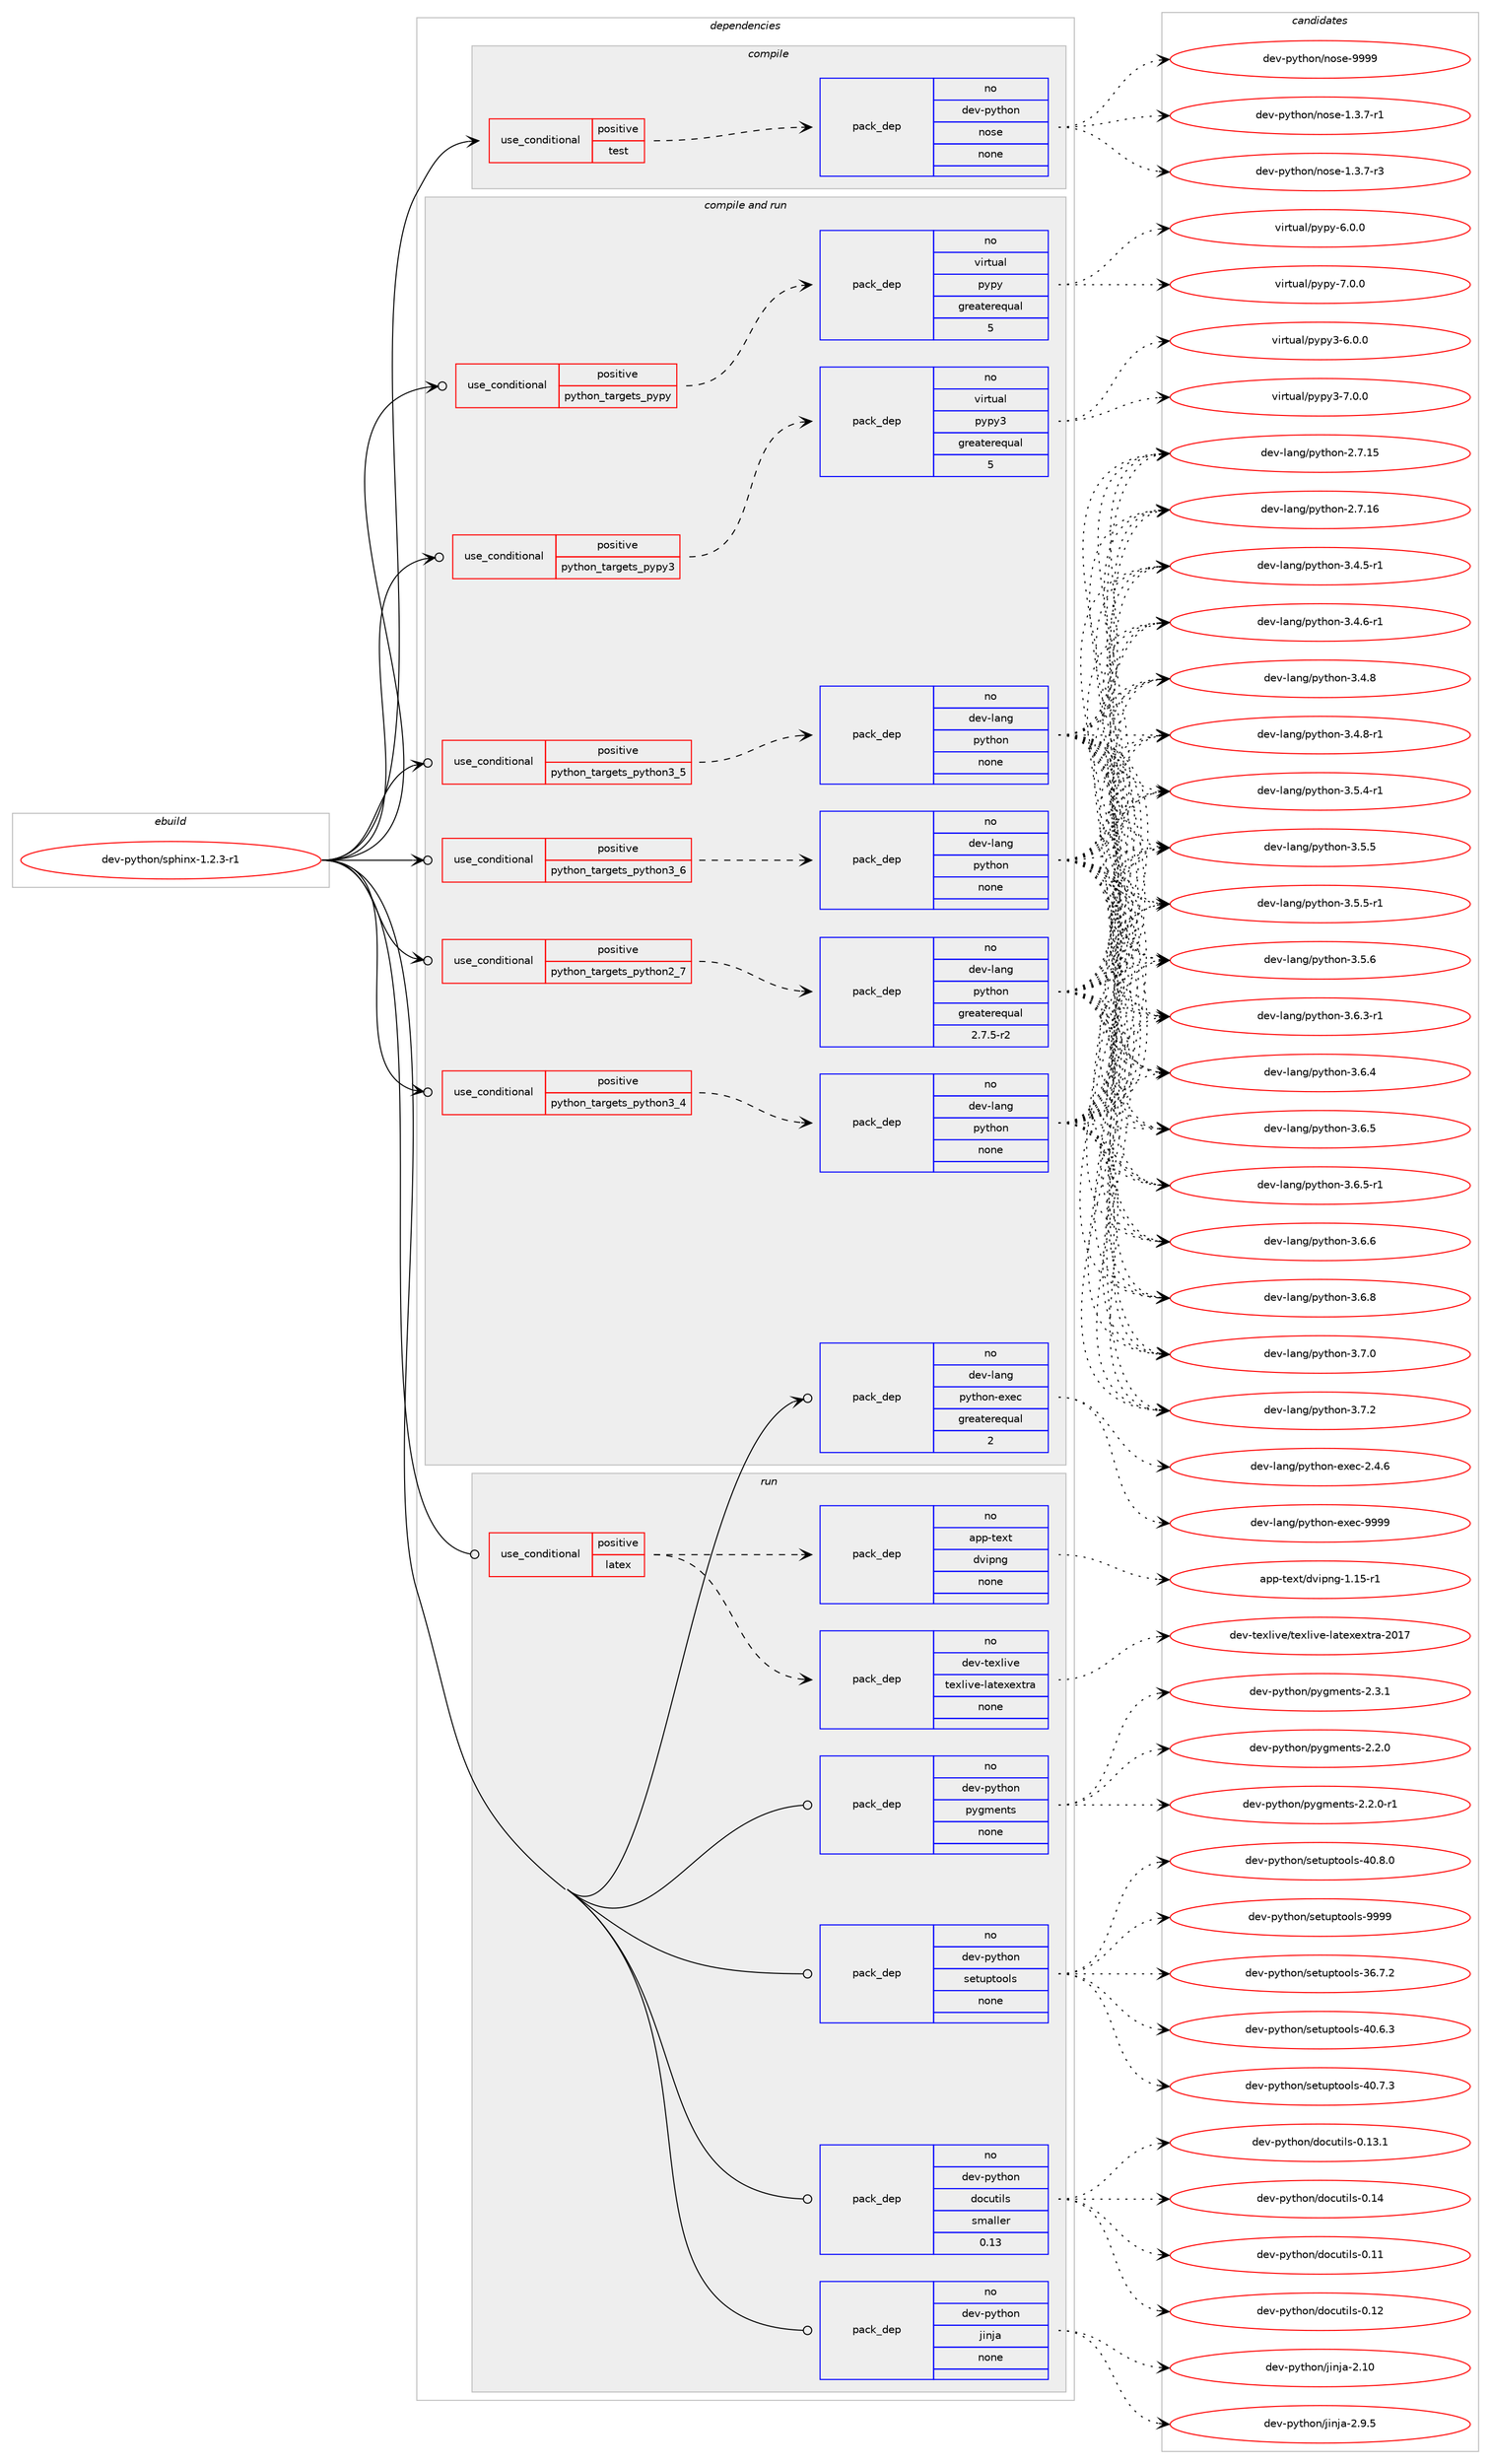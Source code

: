 digraph prolog {

# *************
# Graph options
# *************

newrank=true;
concentrate=true;
compound=true;
graph [rankdir=LR,fontname=Helvetica,fontsize=10,ranksep=1.5];#, ranksep=2.5, nodesep=0.2];
edge  [arrowhead=vee];
node  [fontname=Helvetica,fontsize=10];

# **********
# The ebuild
# **********

subgraph cluster_leftcol {
color=gray;
rank=same;
label=<<i>ebuild</i>>;
id [label="dev-python/sphinx-1.2.3-r1", color=red, width=4, href="../dev-python/sphinx-1.2.3-r1.svg"];
}

# ****************
# The dependencies
# ****************

subgraph cluster_midcol {
color=gray;
label=<<i>dependencies</i>>;
subgraph cluster_compile {
fillcolor="#eeeeee";
style=filled;
label=<<i>compile</i>>;
subgraph cond384847 {
dependency1441856 [label=<<TABLE BORDER="0" CELLBORDER="1" CELLSPACING="0" CELLPADDING="4"><TR><TD ROWSPAN="3" CELLPADDING="10">use_conditional</TD></TR><TR><TD>positive</TD></TR><TR><TD>test</TD></TR></TABLE>>, shape=none, color=red];
subgraph pack1033647 {
dependency1441857 [label=<<TABLE BORDER="0" CELLBORDER="1" CELLSPACING="0" CELLPADDING="4" WIDTH="220"><TR><TD ROWSPAN="6" CELLPADDING="30">pack_dep</TD></TR><TR><TD WIDTH="110">no</TD></TR><TR><TD>dev-python</TD></TR><TR><TD>nose</TD></TR><TR><TD>none</TD></TR><TR><TD></TD></TR></TABLE>>, shape=none, color=blue];
}
dependency1441856:e -> dependency1441857:w [weight=20,style="dashed",arrowhead="vee"];
}
id:e -> dependency1441856:w [weight=20,style="solid",arrowhead="vee"];
}
subgraph cluster_compileandrun {
fillcolor="#eeeeee";
style=filled;
label=<<i>compile and run</i>>;
subgraph cond384848 {
dependency1441858 [label=<<TABLE BORDER="0" CELLBORDER="1" CELLSPACING="0" CELLPADDING="4"><TR><TD ROWSPAN="3" CELLPADDING="10">use_conditional</TD></TR><TR><TD>positive</TD></TR><TR><TD>python_targets_pypy</TD></TR></TABLE>>, shape=none, color=red];
subgraph pack1033648 {
dependency1441859 [label=<<TABLE BORDER="0" CELLBORDER="1" CELLSPACING="0" CELLPADDING="4" WIDTH="220"><TR><TD ROWSPAN="6" CELLPADDING="30">pack_dep</TD></TR><TR><TD WIDTH="110">no</TD></TR><TR><TD>virtual</TD></TR><TR><TD>pypy</TD></TR><TR><TD>greaterequal</TD></TR><TR><TD>5</TD></TR></TABLE>>, shape=none, color=blue];
}
dependency1441858:e -> dependency1441859:w [weight=20,style="dashed",arrowhead="vee"];
}
id:e -> dependency1441858:w [weight=20,style="solid",arrowhead="odotvee"];
subgraph cond384849 {
dependency1441860 [label=<<TABLE BORDER="0" CELLBORDER="1" CELLSPACING="0" CELLPADDING="4"><TR><TD ROWSPAN="3" CELLPADDING="10">use_conditional</TD></TR><TR><TD>positive</TD></TR><TR><TD>python_targets_pypy3</TD></TR></TABLE>>, shape=none, color=red];
subgraph pack1033649 {
dependency1441861 [label=<<TABLE BORDER="0" CELLBORDER="1" CELLSPACING="0" CELLPADDING="4" WIDTH="220"><TR><TD ROWSPAN="6" CELLPADDING="30">pack_dep</TD></TR><TR><TD WIDTH="110">no</TD></TR><TR><TD>virtual</TD></TR><TR><TD>pypy3</TD></TR><TR><TD>greaterequal</TD></TR><TR><TD>5</TD></TR></TABLE>>, shape=none, color=blue];
}
dependency1441860:e -> dependency1441861:w [weight=20,style="dashed",arrowhead="vee"];
}
id:e -> dependency1441860:w [weight=20,style="solid",arrowhead="odotvee"];
subgraph cond384850 {
dependency1441862 [label=<<TABLE BORDER="0" CELLBORDER="1" CELLSPACING="0" CELLPADDING="4"><TR><TD ROWSPAN="3" CELLPADDING="10">use_conditional</TD></TR><TR><TD>positive</TD></TR><TR><TD>python_targets_python2_7</TD></TR></TABLE>>, shape=none, color=red];
subgraph pack1033650 {
dependency1441863 [label=<<TABLE BORDER="0" CELLBORDER="1" CELLSPACING="0" CELLPADDING="4" WIDTH="220"><TR><TD ROWSPAN="6" CELLPADDING="30">pack_dep</TD></TR><TR><TD WIDTH="110">no</TD></TR><TR><TD>dev-lang</TD></TR><TR><TD>python</TD></TR><TR><TD>greaterequal</TD></TR><TR><TD>2.7.5-r2</TD></TR></TABLE>>, shape=none, color=blue];
}
dependency1441862:e -> dependency1441863:w [weight=20,style="dashed",arrowhead="vee"];
}
id:e -> dependency1441862:w [weight=20,style="solid",arrowhead="odotvee"];
subgraph cond384851 {
dependency1441864 [label=<<TABLE BORDER="0" CELLBORDER="1" CELLSPACING="0" CELLPADDING="4"><TR><TD ROWSPAN="3" CELLPADDING="10">use_conditional</TD></TR><TR><TD>positive</TD></TR><TR><TD>python_targets_python3_4</TD></TR></TABLE>>, shape=none, color=red];
subgraph pack1033651 {
dependency1441865 [label=<<TABLE BORDER="0" CELLBORDER="1" CELLSPACING="0" CELLPADDING="4" WIDTH="220"><TR><TD ROWSPAN="6" CELLPADDING="30">pack_dep</TD></TR><TR><TD WIDTH="110">no</TD></TR><TR><TD>dev-lang</TD></TR><TR><TD>python</TD></TR><TR><TD>none</TD></TR><TR><TD></TD></TR></TABLE>>, shape=none, color=blue];
}
dependency1441864:e -> dependency1441865:w [weight=20,style="dashed",arrowhead="vee"];
}
id:e -> dependency1441864:w [weight=20,style="solid",arrowhead="odotvee"];
subgraph cond384852 {
dependency1441866 [label=<<TABLE BORDER="0" CELLBORDER="1" CELLSPACING="0" CELLPADDING="4"><TR><TD ROWSPAN="3" CELLPADDING="10">use_conditional</TD></TR><TR><TD>positive</TD></TR><TR><TD>python_targets_python3_5</TD></TR></TABLE>>, shape=none, color=red];
subgraph pack1033652 {
dependency1441867 [label=<<TABLE BORDER="0" CELLBORDER="1" CELLSPACING="0" CELLPADDING="4" WIDTH="220"><TR><TD ROWSPAN="6" CELLPADDING="30">pack_dep</TD></TR><TR><TD WIDTH="110">no</TD></TR><TR><TD>dev-lang</TD></TR><TR><TD>python</TD></TR><TR><TD>none</TD></TR><TR><TD></TD></TR></TABLE>>, shape=none, color=blue];
}
dependency1441866:e -> dependency1441867:w [weight=20,style="dashed",arrowhead="vee"];
}
id:e -> dependency1441866:w [weight=20,style="solid",arrowhead="odotvee"];
subgraph cond384853 {
dependency1441868 [label=<<TABLE BORDER="0" CELLBORDER="1" CELLSPACING="0" CELLPADDING="4"><TR><TD ROWSPAN="3" CELLPADDING="10">use_conditional</TD></TR><TR><TD>positive</TD></TR><TR><TD>python_targets_python3_6</TD></TR></TABLE>>, shape=none, color=red];
subgraph pack1033653 {
dependency1441869 [label=<<TABLE BORDER="0" CELLBORDER="1" CELLSPACING="0" CELLPADDING="4" WIDTH="220"><TR><TD ROWSPAN="6" CELLPADDING="30">pack_dep</TD></TR><TR><TD WIDTH="110">no</TD></TR><TR><TD>dev-lang</TD></TR><TR><TD>python</TD></TR><TR><TD>none</TD></TR><TR><TD></TD></TR></TABLE>>, shape=none, color=blue];
}
dependency1441868:e -> dependency1441869:w [weight=20,style="dashed",arrowhead="vee"];
}
id:e -> dependency1441868:w [weight=20,style="solid",arrowhead="odotvee"];
subgraph pack1033654 {
dependency1441870 [label=<<TABLE BORDER="0" CELLBORDER="1" CELLSPACING="0" CELLPADDING="4" WIDTH="220"><TR><TD ROWSPAN="6" CELLPADDING="30">pack_dep</TD></TR><TR><TD WIDTH="110">no</TD></TR><TR><TD>dev-lang</TD></TR><TR><TD>python-exec</TD></TR><TR><TD>greaterequal</TD></TR><TR><TD>2</TD></TR></TABLE>>, shape=none, color=blue];
}
id:e -> dependency1441870:w [weight=20,style="solid",arrowhead="odotvee"];
}
subgraph cluster_run {
fillcolor="#eeeeee";
style=filled;
label=<<i>run</i>>;
subgraph cond384854 {
dependency1441871 [label=<<TABLE BORDER="0" CELLBORDER="1" CELLSPACING="0" CELLPADDING="4"><TR><TD ROWSPAN="3" CELLPADDING="10">use_conditional</TD></TR><TR><TD>positive</TD></TR><TR><TD>latex</TD></TR></TABLE>>, shape=none, color=red];
subgraph pack1033655 {
dependency1441872 [label=<<TABLE BORDER="0" CELLBORDER="1" CELLSPACING="0" CELLPADDING="4" WIDTH="220"><TR><TD ROWSPAN="6" CELLPADDING="30">pack_dep</TD></TR><TR><TD WIDTH="110">no</TD></TR><TR><TD>dev-texlive</TD></TR><TR><TD>texlive-latexextra</TD></TR><TR><TD>none</TD></TR><TR><TD></TD></TR></TABLE>>, shape=none, color=blue];
}
dependency1441871:e -> dependency1441872:w [weight=20,style="dashed",arrowhead="vee"];
subgraph pack1033656 {
dependency1441873 [label=<<TABLE BORDER="0" CELLBORDER="1" CELLSPACING="0" CELLPADDING="4" WIDTH="220"><TR><TD ROWSPAN="6" CELLPADDING="30">pack_dep</TD></TR><TR><TD WIDTH="110">no</TD></TR><TR><TD>app-text</TD></TR><TR><TD>dvipng</TD></TR><TR><TD>none</TD></TR><TR><TD></TD></TR></TABLE>>, shape=none, color=blue];
}
dependency1441871:e -> dependency1441873:w [weight=20,style="dashed",arrowhead="vee"];
}
id:e -> dependency1441871:w [weight=20,style="solid",arrowhead="odot"];
subgraph pack1033657 {
dependency1441874 [label=<<TABLE BORDER="0" CELLBORDER="1" CELLSPACING="0" CELLPADDING="4" WIDTH="220"><TR><TD ROWSPAN="6" CELLPADDING="30">pack_dep</TD></TR><TR><TD WIDTH="110">no</TD></TR><TR><TD>dev-python</TD></TR><TR><TD>docutils</TD></TR><TR><TD>smaller</TD></TR><TR><TD>0.13</TD></TR></TABLE>>, shape=none, color=blue];
}
id:e -> dependency1441874:w [weight=20,style="solid",arrowhead="odot"];
subgraph pack1033658 {
dependency1441875 [label=<<TABLE BORDER="0" CELLBORDER="1" CELLSPACING="0" CELLPADDING="4" WIDTH="220"><TR><TD ROWSPAN="6" CELLPADDING="30">pack_dep</TD></TR><TR><TD WIDTH="110">no</TD></TR><TR><TD>dev-python</TD></TR><TR><TD>jinja</TD></TR><TR><TD>none</TD></TR><TR><TD></TD></TR></TABLE>>, shape=none, color=blue];
}
id:e -> dependency1441875:w [weight=20,style="solid",arrowhead="odot"];
subgraph pack1033659 {
dependency1441876 [label=<<TABLE BORDER="0" CELLBORDER="1" CELLSPACING="0" CELLPADDING="4" WIDTH="220"><TR><TD ROWSPAN="6" CELLPADDING="30">pack_dep</TD></TR><TR><TD WIDTH="110">no</TD></TR><TR><TD>dev-python</TD></TR><TR><TD>pygments</TD></TR><TR><TD>none</TD></TR><TR><TD></TD></TR></TABLE>>, shape=none, color=blue];
}
id:e -> dependency1441876:w [weight=20,style="solid",arrowhead="odot"];
subgraph pack1033660 {
dependency1441877 [label=<<TABLE BORDER="0" CELLBORDER="1" CELLSPACING="0" CELLPADDING="4" WIDTH="220"><TR><TD ROWSPAN="6" CELLPADDING="30">pack_dep</TD></TR><TR><TD WIDTH="110">no</TD></TR><TR><TD>dev-python</TD></TR><TR><TD>setuptools</TD></TR><TR><TD>none</TD></TR><TR><TD></TD></TR></TABLE>>, shape=none, color=blue];
}
id:e -> dependency1441877:w [weight=20,style="solid",arrowhead="odot"];
}
}

# **************
# The candidates
# **************

subgraph cluster_choices {
rank=same;
color=gray;
label=<<i>candidates</i>>;

subgraph choice1033647 {
color=black;
nodesep=1;
choice10010111845112121116104111110471101111151014549465146554511449 [label="dev-python/nose-1.3.7-r1", color=red, width=4,href="../dev-python/nose-1.3.7-r1.svg"];
choice10010111845112121116104111110471101111151014549465146554511451 [label="dev-python/nose-1.3.7-r3", color=red, width=4,href="../dev-python/nose-1.3.7-r3.svg"];
choice10010111845112121116104111110471101111151014557575757 [label="dev-python/nose-9999", color=red, width=4,href="../dev-python/nose-9999.svg"];
dependency1441857:e -> choice10010111845112121116104111110471101111151014549465146554511449:w [style=dotted,weight="100"];
dependency1441857:e -> choice10010111845112121116104111110471101111151014549465146554511451:w [style=dotted,weight="100"];
dependency1441857:e -> choice10010111845112121116104111110471101111151014557575757:w [style=dotted,weight="100"];
}
subgraph choice1033648 {
color=black;
nodesep=1;
choice1181051141161179710847112121112121455446484648 [label="virtual/pypy-6.0.0", color=red, width=4,href="../virtual/pypy-6.0.0.svg"];
choice1181051141161179710847112121112121455546484648 [label="virtual/pypy-7.0.0", color=red, width=4,href="../virtual/pypy-7.0.0.svg"];
dependency1441859:e -> choice1181051141161179710847112121112121455446484648:w [style=dotted,weight="100"];
dependency1441859:e -> choice1181051141161179710847112121112121455546484648:w [style=dotted,weight="100"];
}
subgraph choice1033649 {
color=black;
nodesep=1;
choice118105114116117971084711212111212151455446484648 [label="virtual/pypy3-6.0.0", color=red, width=4,href="../virtual/pypy3-6.0.0.svg"];
choice118105114116117971084711212111212151455546484648 [label="virtual/pypy3-7.0.0", color=red, width=4,href="../virtual/pypy3-7.0.0.svg"];
dependency1441861:e -> choice118105114116117971084711212111212151455446484648:w [style=dotted,weight="100"];
dependency1441861:e -> choice118105114116117971084711212111212151455546484648:w [style=dotted,weight="100"];
}
subgraph choice1033650 {
color=black;
nodesep=1;
choice10010111845108971101034711212111610411111045504655464953 [label="dev-lang/python-2.7.15", color=red, width=4,href="../dev-lang/python-2.7.15.svg"];
choice10010111845108971101034711212111610411111045504655464954 [label="dev-lang/python-2.7.16", color=red, width=4,href="../dev-lang/python-2.7.16.svg"];
choice1001011184510897110103471121211161041111104551465246534511449 [label="dev-lang/python-3.4.5-r1", color=red, width=4,href="../dev-lang/python-3.4.5-r1.svg"];
choice1001011184510897110103471121211161041111104551465246544511449 [label="dev-lang/python-3.4.6-r1", color=red, width=4,href="../dev-lang/python-3.4.6-r1.svg"];
choice100101118451089711010347112121116104111110455146524656 [label="dev-lang/python-3.4.8", color=red, width=4,href="../dev-lang/python-3.4.8.svg"];
choice1001011184510897110103471121211161041111104551465246564511449 [label="dev-lang/python-3.4.8-r1", color=red, width=4,href="../dev-lang/python-3.4.8-r1.svg"];
choice1001011184510897110103471121211161041111104551465346524511449 [label="dev-lang/python-3.5.4-r1", color=red, width=4,href="../dev-lang/python-3.5.4-r1.svg"];
choice100101118451089711010347112121116104111110455146534653 [label="dev-lang/python-3.5.5", color=red, width=4,href="../dev-lang/python-3.5.5.svg"];
choice1001011184510897110103471121211161041111104551465346534511449 [label="dev-lang/python-3.5.5-r1", color=red, width=4,href="../dev-lang/python-3.5.5-r1.svg"];
choice100101118451089711010347112121116104111110455146534654 [label="dev-lang/python-3.5.6", color=red, width=4,href="../dev-lang/python-3.5.6.svg"];
choice1001011184510897110103471121211161041111104551465446514511449 [label="dev-lang/python-3.6.3-r1", color=red, width=4,href="../dev-lang/python-3.6.3-r1.svg"];
choice100101118451089711010347112121116104111110455146544652 [label="dev-lang/python-3.6.4", color=red, width=4,href="../dev-lang/python-3.6.4.svg"];
choice100101118451089711010347112121116104111110455146544653 [label="dev-lang/python-3.6.5", color=red, width=4,href="../dev-lang/python-3.6.5.svg"];
choice1001011184510897110103471121211161041111104551465446534511449 [label="dev-lang/python-3.6.5-r1", color=red, width=4,href="../dev-lang/python-3.6.5-r1.svg"];
choice100101118451089711010347112121116104111110455146544654 [label="dev-lang/python-3.6.6", color=red, width=4,href="../dev-lang/python-3.6.6.svg"];
choice100101118451089711010347112121116104111110455146544656 [label="dev-lang/python-3.6.8", color=red, width=4,href="../dev-lang/python-3.6.8.svg"];
choice100101118451089711010347112121116104111110455146554648 [label="dev-lang/python-3.7.0", color=red, width=4,href="../dev-lang/python-3.7.0.svg"];
choice100101118451089711010347112121116104111110455146554650 [label="dev-lang/python-3.7.2", color=red, width=4,href="../dev-lang/python-3.7.2.svg"];
dependency1441863:e -> choice10010111845108971101034711212111610411111045504655464953:w [style=dotted,weight="100"];
dependency1441863:e -> choice10010111845108971101034711212111610411111045504655464954:w [style=dotted,weight="100"];
dependency1441863:e -> choice1001011184510897110103471121211161041111104551465246534511449:w [style=dotted,weight="100"];
dependency1441863:e -> choice1001011184510897110103471121211161041111104551465246544511449:w [style=dotted,weight="100"];
dependency1441863:e -> choice100101118451089711010347112121116104111110455146524656:w [style=dotted,weight="100"];
dependency1441863:e -> choice1001011184510897110103471121211161041111104551465246564511449:w [style=dotted,weight="100"];
dependency1441863:e -> choice1001011184510897110103471121211161041111104551465346524511449:w [style=dotted,weight="100"];
dependency1441863:e -> choice100101118451089711010347112121116104111110455146534653:w [style=dotted,weight="100"];
dependency1441863:e -> choice1001011184510897110103471121211161041111104551465346534511449:w [style=dotted,weight="100"];
dependency1441863:e -> choice100101118451089711010347112121116104111110455146534654:w [style=dotted,weight="100"];
dependency1441863:e -> choice1001011184510897110103471121211161041111104551465446514511449:w [style=dotted,weight="100"];
dependency1441863:e -> choice100101118451089711010347112121116104111110455146544652:w [style=dotted,weight="100"];
dependency1441863:e -> choice100101118451089711010347112121116104111110455146544653:w [style=dotted,weight="100"];
dependency1441863:e -> choice1001011184510897110103471121211161041111104551465446534511449:w [style=dotted,weight="100"];
dependency1441863:e -> choice100101118451089711010347112121116104111110455146544654:w [style=dotted,weight="100"];
dependency1441863:e -> choice100101118451089711010347112121116104111110455146544656:w [style=dotted,weight="100"];
dependency1441863:e -> choice100101118451089711010347112121116104111110455146554648:w [style=dotted,weight="100"];
dependency1441863:e -> choice100101118451089711010347112121116104111110455146554650:w [style=dotted,weight="100"];
}
subgraph choice1033651 {
color=black;
nodesep=1;
choice10010111845108971101034711212111610411111045504655464953 [label="dev-lang/python-2.7.15", color=red, width=4,href="../dev-lang/python-2.7.15.svg"];
choice10010111845108971101034711212111610411111045504655464954 [label="dev-lang/python-2.7.16", color=red, width=4,href="../dev-lang/python-2.7.16.svg"];
choice1001011184510897110103471121211161041111104551465246534511449 [label="dev-lang/python-3.4.5-r1", color=red, width=4,href="../dev-lang/python-3.4.5-r1.svg"];
choice1001011184510897110103471121211161041111104551465246544511449 [label="dev-lang/python-3.4.6-r1", color=red, width=4,href="../dev-lang/python-3.4.6-r1.svg"];
choice100101118451089711010347112121116104111110455146524656 [label="dev-lang/python-3.4.8", color=red, width=4,href="../dev-lang/python-3.4.8.svg"];
choice1001011184510897110103471121211161041111104551465246564511449 [label="dev-lang/python-3.4.8-r1", color=red, width=4,href="../dev-lang/python-3.4.8-r1.svg"];
choice1001011184510897110103471121211161041111104551465346524511449 [label="dev-lang/python-3.5.4-r1", color=red, width=4,href="../dev-lang/python-3.5.4-r1.svg"];
choice100101118451089711010347112121116104111110455146534653 [label="dev-lang/python-3.5.5", color=red, width=4,href="../dev-lang/python-3.5.5.svg"];
choice1001011184510897110103471121211161041111104551465346534511449 [label="dev-lang/python-3.5.5-r1", color=red, width=4,href="../dev-lang/python-3.5.5-r1.svg"];
choice100101118451089711010347112121116104111110455146534654 [label="dev-lang/python-3.5.6", color=red, width=4,href="../dev-lang/python-3.5.6.svg"];
choice1001011184510897110103471121211161041111104551465446514511449 [label="dev-lang/python-3.6.3-r1", color=red, width=4,href="../dev-lang/python-3.6.3-r1.svg"];
choice100101118451089711010347112121116104111110455146544652 [label="dev-lang/python-3.6.4", color=red, width=4,href="../dev-lang/python-3.6.4.svg"];
choice100101118451089711010347112121116104111110455146544653 [label="dev-lang/python-3.6.5", color=red, width=4,href="../dev-lang/python-3.6.5.svg"];
choice1001011184510897110103471121211161041111104551465446534511449 [label="dev-lang/python-3.6.5-r1", color=red, width=4,href="../dev-lang/python-3.6.5-r1.svg"];
choice100101118451089711010347112121116104111110455146544654 [label="dev-lang/python-3.6.6", color=red, width=4,href="../dev-lang/python-3.6.6.svg"];
choice100101118451089711010347112121116104111110455146544656 [label="dev-lang/python-3.6.8", color=red, width=4,href="../dev-lang/python-3.6.8.svg"];
choice100101118451089711010347112121116104111110455146554648 [label="dev-lang/python-3.7.0", color=red, width=4,href="../dev-lang/python-3.7.0.svg"];
choice100101118451089711010347112121116104111110455146554650 [label="dev-lang/python-3.7.2", color=red, width=4,href="../dev-lang/python-3.7.2.svg"];
dependency1441865:e -> choice10010111845108971101034711212111610411111045504655464953:w [style=dotted,weight="100"];
dependency1441865:e -> choice10010111845108971101034711212111610411111045504655464954:w [style=dotted,weight="100"];
dependency1441865:e -> choice1001011184510897110103471121211161041111104551465246534511449:w [style=dotted,weight="100"];
dependency1441865:e -> choice1001011184510897110103471121211161041111104551465246544511449:w [style=dotted,weight="100"];
dependency1441865:e -> choice100101118451089711010347112121116104111110455146524656:w [style=dotted,weight="100"];
dependency1441865:e -> choice1001011184510897110103471121211161041111104551465246564511449:w [style=dotted,weight="100"];
dependency1441865:e -> choice1001011184510897110103471121211161041111104551465346524511449:w [style=dotted,weight="100"];
dependency1441865:e -> choice100101118451089711010347112121116104111110455146534653:w [style=dotted,weight="100"];
dependency1441865:e -> choice1001011184510897110103471121211161041111104551465346534511449:w [style=dotted,weight="100"];
dependency1441865:e -> choice100101118451089711010347112121116104111110455146534654:w [style=dotted,weight="100"];
dependency1441865:e -> choice1001011184510897110103471121211161041111104551465446514511449:w [style=dotted,weight="100"];
dependency1441865:e -> choice100101118451089711010347112121116104111110455146544652:w [style=dotted,weight="100"];
dependency1441865:e -> choice100101118451089711010347112121116104111110455146544653:w [style=dotted,weight="100"];
dependency1441865:e -> choice1001011184510897110103471121211161041111104551465446534511449:w [style=dotted,weight="100"];
dependency1441865:e -> choice100101118451089711010347112121116104111110455146544654:w [style=dotted,weight="100"];
dependency1441865:e -> choice100101118451089711010347112121116104111110455146544656:w [style=dotted,weight="100"];
dependency1441865:e -> choice100101118451089711010347112121116104111110455146554648:w [style=dotted,weight="100"];
dependency1441865:e -> choice100101118451089711010347112121116104111110455146554650:w [style=dotted,weight="100"];
}
subgraph choice1033652 {
color=black;
nodesep=1;
choice10010111845108971101034711212111610411111045504655464953 [label="dev-lang/python-2.7.15", color=red, width=4,href="../dev-lang/python-2.7.15.svg"];
choice10010111845108971101034711212111610411111045504655464954 [label="dev-lang/python-2.7.16", color=red, width=4,href="../dev-lang/python-2.7.16.svg"];
choice1001011184510897110103471121211161041111104551465246534511449 [label="dev-lang/python-3.4.5-r1", color=red, width=4,href="../dev-lang/python-3.4.5-r1.svg"];
choice1001011184510897110103471121211161041111104551465246544511449 [label="dev-lang/python-3.4.6-r1", color=red, width=4,href="../dev-lang/python-3.4.6-r1.svg"];
choice100101118451089711010347112121116104111110455146524656 [label="dev-lang/python-3.4.8", color=red, width=4,href="../dev-lang/python-3.4.8.svg"];
choice1001011184510897110103471121211161041111104551465246564511449 [label="dev-lang/python-3.4.8-r1", color=red, width=4,href="../dev-lang/python-3.4.8-r1.svg"];
choice1001011184510897110103471121211161041111104551465346524511449 [label="dev-lang/python-3.5.4-r1", color=red, width=4,href="../dev-lang/python-3.5.4-r1.svg"];
choice100101118451089711010347112121116104111110455146534653 [label="dev-lang/python-3.5.5", color=red, width=4,href="../dev-lang/python-3.5.5.svg"];
choice1001011184510897110103471121211161041111104551465346534511449 [label="dev-lang/python-3.5.5-r1", color=red, width=4,href="../dev-lang/python-3.5.5-r1.svg"];
choice100101118451089711010347112121116104111110455146534654 [label="dev-lang/python-3.5.6", color=red, width=4,href="../dev-lang/python-3.5.6.svg"];
choice1001011184510897110103471121211161041111104551465446514511449 [label="dev-lang/python-3.6.3-r1", color=red, width=4,href="../dev-lang/python-3.6.3-r1.svg"];
choice100101118451089711010347112121116104111110455146544652 [label="dev-lang/python-3.6.4", color=red, width=4,href="../dev-lang/python-3.6.4.svg"];
choice100101118451089711010347112121116104111110455146544653 [label="dev-lang/python-3.6.5", color=red, width=4,href="../dev-lang/python-3.6.5.svg"];
choice1001011184510897110103471121211161041111104551465446534511449 [label="dev-lang/python-3.6.5-r1", color=red, width=4,href="../dev-lang/python-3.6.5-r1.svg"];
choice100101118451089711010347112121116104111110455146544654 [label="dev-lang/python-3.6.6", color=red, width=4,href="../dev-lang/python-3.6.6.svg"];
choice100101118451089711010347112121116104111110455146544656 [label="dev-lang/python-3.6.8", color=red, width=4,href="../dev-lang/python-3.6.8.svg"];
choice100101118451089711010347112121116104111110455146554648 [label="dev-lang/python-3.7.0", color=red, width=4,href="../dev-lang/python-3.7.0.svg"];
choice100101118451089711010347112121116104111110455146554650 [label="dev-lang/python-3.7.2", color=red, width=4,href="../dev-lang/python-3.7.2.svg"];
dependency1441867:e -> choice10010111845108971101034711212111610411111045504655464953:w [style=dotted,weight="100"];
dependency1441867:e -> choice10010111845108971101034711212111610411111045504655464954:w [style=dotted,weight="100"];
dependency1441867:e -> choice1001011184510897110103471121211161041111104551465246534511449:w [style=dotted,weight="100"];
dependency1441867:e -> choice1001011184510897110103471121211161041111104551465246544511449:w [style=dotted,weight="100"];
dependency1441867:e -> choice100101118451089711010347112121116104111110455146524656:w [style=dotted,weight="100"];
dependency1441867:e -> choice1001011184510897110103471121211161041111104551465246564511449:w [style=dotted,weight="100"];
dependency1441867:e -> choice1001011184510897110103471121211161041111104551465346524511449:w [style=dotted,weight="100"];
dependency1441867:e -> choice100101118451089711010347112121116104111110455146534653:w [style=dotted,weight="100"];
dependency1441867:e -> choice1001011184510897110103471121211161041111104551465346534511449:w [style=dotted,weight="100"];
dependency1441867:e -> choice100101118451089711010347112121116104111110455146534654:w [style=dotted,weight="100"];
dependency1441867:e -> choice1001011184510897110103471121211161041111104551465446514511449:w [style=dotted,weight="100"];
dependency1441867:e -> choice100101118451089711010347112121116104111110455146544652:w [style=dotted,weight="100"];
dependency1441867:e -> choice100101118451089711010347112121116104111110455146544653:w [style=dotted,weight="100"];
dependency1441867:e -> choice1001011184510897110103471121211161041111104551465446534511449:w [style=dotted,weight="100"];
dependency1441867:e -> choice100101118451089711010347112121116104111110455146544654:w [style=dotted,weight="100"];
dependency1441867:e -> choice100101118451089711010347112121116104111110455146544656:w [style=dotted,weight="100"];
dependency1441867:e -> choice100101118451089711010347112121116104111110455146554648:w [style=dotted,weight="100"];
dependency1441867:e -> choice100101118451089711010347112121116104111110455146554650:w [style=dotted,weight="100"];
}
subgraph choice1033653 {
color=black;
nodesep=1;
choice10010111845108971101034711212111610411111045504655464953 [label="dev-lang/python-2.7.15", color=red, width=4,href="../dev-lang/python-2.7.15.svg"];
choice10010111845108971101034711212111610411111045504655464954 [label="dev-lang/python-2.7.16", color=red, width=4,href="../dev-lang/python-2.7.16.svg"];
choice1001011184510897110103471121211161041111104551465246534511449 [label="dev-lang/python-3.4.5-r1", color=red, width=4,href="../dev-lang/python-3.4.5-r1.svg"];
choice1001011184510897110103471121211161041111104551465246544511449 [label="dev-lang/python-3.4.6-r1", color=red, width=4,href="../dev-lang/python-3.4.6-r1.svg"];
choice100101118451089711010347112121116104111110455146524656 [label="dev-lang/python-3.4.8", color=red, width=4,href="../dev-lang/python-3.4.8.svg"];
choice1001011184510897110103471121211161041111104551465246564511449 [label="dev-lang/python-3.4.8-r1", color=red, width=4,href="../dev-lang/python-3.4.8-r1.svg"];
choice1001011184510897110103471121211161041111104551465346524511449 [label="dev-lang/python-3.5.4-r1", color=red, width=4,href="../dev-lang/python-3.5.4-r1.svg"];
choice100101118451089711010347112121116104111110455146534653 [label="dev-lang/python-3.5.5", color=red, width=4,href="../dev-lang/python-3.5.5.svg"];
choice1001011184510897110103471121211161041111104551465346534511449 [label="dev-lang/python-3.5.5-r1", color=red, width=4,href="../dev-lang/python-3.5.5-r1.svg"];
choice100101118451089711010347112121116104111110455146534654 [label="dev-lang/python-3.5.6", color=red, width=4,href="../dev-lang/python-3.5.6.svg"];
choice1001011184510897110103471121211161041111104551465446514511449 [label="dev-lang/python-3.6.3-r1", color=red, width=4,href="../dev-lang/python-3.6.3-r1.svg"];
choice100101118451089711010347112121116104111110455146544652 [label="dev-lang/python-3.6.4", color=red, width=4,href="../dev-lang/python-3.6.4.svg"];
choice100101118451089711010347112121116104111110455146544653 [label="dev-lang/python-3.6.5", color=red, width=4,href="../dev-lang/python-3.6.5.svg"];
choice1001011184510897110103471121211161041111104551465446534511449 [label="dev-lang/python-3.6.5-r1", color=red, width=4,href="../dev-lang/python-3.6.5-r1.svg"];
choice100101118451089711010347112121116104111110455146544654 [label="dev-lang/python-3.6.6", color=red, width=4,href="../dev-lang/python-3.6.6.svg"];
choice100101118451089711010347112121116104111110455146544656 [label="dev-lang/python-3.6.8", color=red, width=4,href="../dev-lang/python-3.6.8.svg"];
choice100101118451089711010347112121116104111110455146554648 [label="dev-lang/python-3.7.0", color=red, width=4,href="../dev-lang/python-3.7.0.svg"];
choice100101118451089711010347112121116104111110455146554650 [label="dev-lang/python-3.7.2", color=red, width=4,href="../dev-lang/python-3.7.2.svg"];
dependency1441869:e -> choice10010111845108971101034711212111610411111045504655464953:w [style=dotted,weight="100"];
dependency1441869:e -> choice10010111845108971101034711212111610411111045504655464954:w [style=dotted,weight="100"];
dependency1441869:e -> choice1001011184510897110103471121211161041111104551465246534511449:w [style=dotted,weight="100"];
dependency1441869:e -> choice1001011184510897110103471121211161041111104551465246544511449:w [style=dotted,weight="100"];
dependency1441869:e -> choice100101118451089711010347112121116104111110455146524656:w [style=dotted,weight="100"];
dependency1441869:e -> choice1001011184510897110103471121211161041111104551465246564511449:w [style=dotted,weight="100"];
dependency1441869:e -> choice1001011184510897110103471121211161041111104551465346524511449:w [style=dotted,weight="100"];
dependency1441869:e -> choice100101118451089711010347112121116104111110455146534653:w [style=dotted,weight="100"];
dependency1441869:e -> choice1001011184510897110103471121211161041111104551465346534511449:w [style=dotted,weight="100"];
dependency1441869:e -> choice100101118451089711010347112121116104111110455146534654:w [style=dotted,weight="100"];
dependency1441869:e -> choice1001011184510897110103471121211161041111104551465446514511449:w [style=dotted,weight="100"];
dependency1441869:e -> choice100101118451089711010347112121116104111110455146544652:w [style=dotted,weight="100"];
dependency1441869:e -> choice100101118451089711010347112121116104111110455146544653:w [style=dotted,weight="100"];
dependency1441869:e -> choice1001011184510897110103471121211161041111104551465446534511449:w [style=dotted,weight="100"];
dependency1441869:e -> choice100101118451089711010347112121116104111110455146544654:w [style=dotted,weight="100"];
dependency1441869:e -> choice100101118451089711010347112121116104111110455146544656:w [style=dotted,weight="100"];
dependency1441869:e -> choice100101118451089711010347112121116104111110455146554648:w [style=dotted,weight="100"];
dependency1441869:e -> choice100101118451089711010347112121116104111110455146554650:w [style=dotted,weight="100"];
}
subgraph choice1033654 {
color=black;
nodesep=1;
choice1001011184510897110103471121211161041111104510112010199455046524654 [label="dev-lang/python-exec-2.4.6", color=red, width=4,href="../dev-lang/python-exec-2.4.6.svg"];
choice10010111845108971101034711212111610411111045101120101994557575757 [label="dev-lang/python-exec-9999", color=red, width=4,href="../dev-lang/python-exec-9999.svg"];
dependency1441870:e -> choice1001011184510897110103471121211161041111104510112010199455046524654:w [style=dotted,weight="100"];
dependency1441870:e -> choice10010111845108971101034711212111610411111045101120101994557575757:w [style=dotted,weight="100"];
}
subgraph choice1033655 {
color=black;
nodesep=1;
choice10010111845116101120108105118101471161011201081051181014510897116101120101120116114974550484955 [label="dev-texlive/texlive-latexextra-2017", color=red, width=4,href="../dev-texlive/texlive-latexextra-2017.svg"];
dependency1441872:e -> choice10010111845116101120108105118101471161011201081051181014510897116101120101120116114974550484955:w [style=dotted,weight="100"];
}
subgraph choice1033656 {
color=black;
nodesep=1;
choice97112112451161011201164710011810511211010345494649534511449 [label="app-text/dvipng-1.15-r1", color=red, width=4,href="../app-text/dvipng-1.15-r1.svg"];
dependency1441873:e -> choice97112112451161011201164710011810511211010345494649534511449:w [style=dotted,weight="100"];
}
subgraph choice1033657 {
color=black;
nodesep=1;
choice1001011184511212111610411111047100111991171161051081154548464949 [label="dev-python/docutils-0.11", color=red, width=4,href="../dev-python/docutils-0.11.svg"];
choice1001011184511212111610411111047100111991171161051081154548464950 [label="dev-python/docutils-0.12", color=red, width=4,href="../dev-python/docutils-0.12.svg"];
choice10010111845112121116104111110471001119911711610510811545484649514649 [label="dev-python/docutils-0.13.1", color=red, width=4,href="../dev-python/docutils-0.13.1.svg"];
choice1001011184511212111610411111047100111991171161051081154548464952 [label="dev-python/docutils-0.14", color=red, width=4,href="../dev-python/docutils-0.14.svg"];
dependency1441874:e -> choice1001011184511212111610411111047100111991171161051081154548464949:w [style=dotted,weight="100"];
dependency1441874:e -> choice1001011184511212111610411111047100111991171161051081154548464950:w [style=dotted,weight="100"];
dependency1441874:e -> choice10010111845112121116104111110471001119911711610510811545484649514649:w [style=dotted,weight="100"];
dependency1441874:e -> choice1001011184511212111610411111047100111991171161051081154548464952:w [style=dotted,weight="100"];
}
subgraph choice1033658 {
color=black;
nodesep=1;
choice1001011184511212111610411111047106105110106974550464948 [label="dev-python/jinja-2.10", color=red, width=4,href="../dev-python/jinja-2.10.svg"];
choice100101118451121211161041111104710610511010697455046574653 [label="dev-python/jinja-2.9.5", color=red, width=4,href="../dev-python/jinja-2.9.5.svg"];
dependency1441875:e -> choice1001011184511212111610411111047106105110106974550464948:w [style=dotted,weight="100"];
dependency1441875:e -> choice100101118451121211161041111104710610511010697455046574653:w [style=dotted,weight="100"];
}
subgraph choice1033659 {
color=black;
nodesep=1;
choice1001011184511212111610411111047112121103109101110116115455046504648 [label="dev-python/pygments-2.2.0", color=red, width=4,href="../dev-python/pygments-2.2.0.svg"];
choice10010111845112121116104111110471121211031091011101161154550465046484511449 [label="dev-python/pygments-2.2.0-r1", color=red, width=4,href="../dev-python/pygments-2.2.0-r1.svg"];
choice1001011184511212111610411111047112121103109101110116115455046514649 [label="dev-python/pygments-2.3.1", color=red, width=4,href="../dev-python/pygments-2.3.1.svg"];
dependency1441876:e -> choice1001011184511212111610411111047112121103109101110116115455046504648:w [style=dotted,weight="100"];
dependency1441876:e -> choice10010111845112121116104111110471121211031091011101161154550465046484511449:w [style=dotted,weight="100"];
dependency1441876:e -> choice1001011184511212111610411111047112121103109101110116115455046514649:w [style=dotted,weight="100"];
}
subgraph choice1033660 {
color=black;
nodesep=1;
choice100101118451121211161041111104711510111611711211611111110811545515446554650 [label="dev-python/setuptools-36.7.2", color=red, width=4,href="../dev-python/setuptools-36.7.2.svg"];
choice100101118451121211161041111104711510111611711211611111110811545524846544651 [label="dev-python/setuptools-40.6.3", color=red, width=4,href="../dev-python/setuptools-40.6.3.svg"];
choice100101118451121211161041111104711510111611711211611111110811545524846554651 [label="dev-python/setuptools-40.7.3", color=red, width=4,href="../dev-python/setuptools-40.7.3.svg"];
choice100101118451121211161041111104711510111611711211611111110811545524846564648 [label="dev-python/setuptools-40.8.0", color=red, width=4,href="../dev-python/setuptools-40.8.0.svg"];
choice10010111845112121116104111110471151011161171121161111111081154557575757 [label="dev-python/setuptools-9999", color=red, width=4,href="../dev-python/setuptools-9999.svg"];
dependency1441877:e -> choice100101118451121211161041111104711510111611711211611111110811545515446554650:w [style=dotted,weight="100"];
dependency1441877:e -> choice100101118451121211161041111104711510111611711211611111110811545524846544651:w [style=dotted,weight="100"];
dependency1441877:e -> choice100101118451121211161041111104711510111611711211611111110811545524846554651:w [style=dotted,weight="100"];
dependency1441877:e -> choice100101118451121211161041111104711510111611711211611111110811545524846564648:w [style=dotted,weight="100"];
dependency1441877:e -> choice10010111845112121116104111110471151011161171121161111111081154557575757:w [style=dotted,weight="100"];
}
}

}
